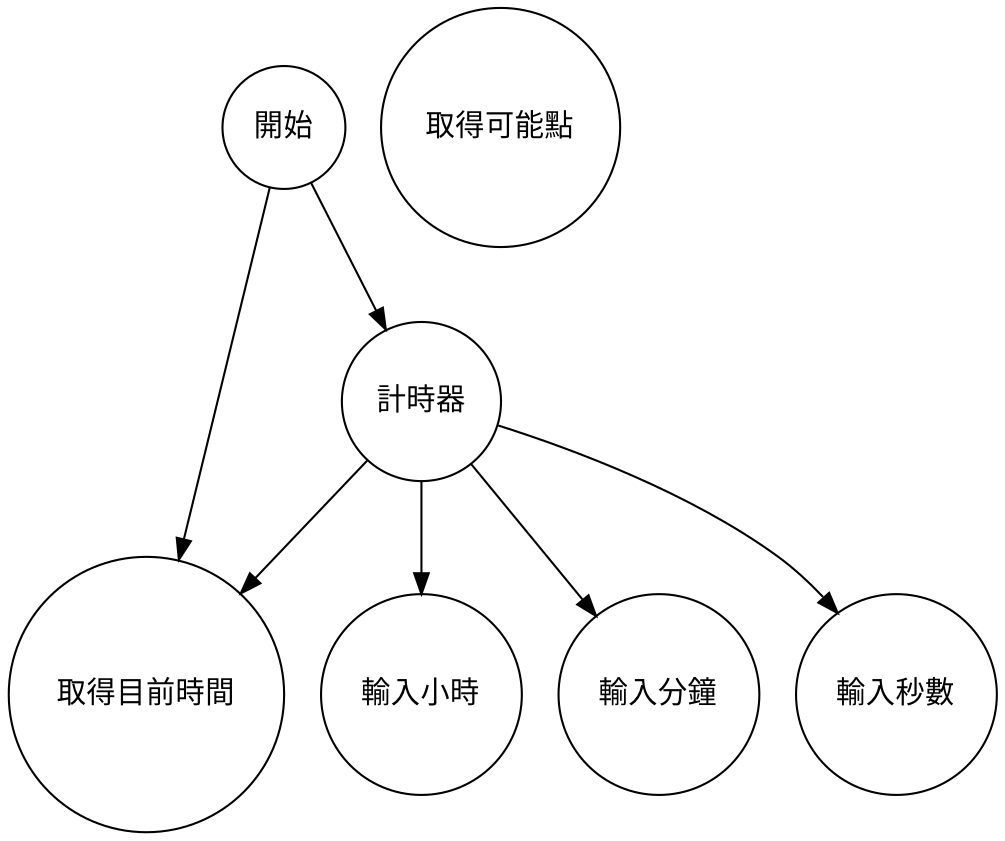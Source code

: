 strict digraph "" {
	開始	 [pos="0,0!",
		shape=circle];
	計時器	 [pos="5,2!",
		shape=circle];
	開始 -> 計時器;
	取得目前時間	 [pos="5,-2!",
		shape=circle];
	開始 -> 取得目前時間;
	計時器 -> 取得目前時間;
	輸入小時	 [pos="15,2!",
		shape=circle];
	計時器 -> 輸入小時;
	輸入分鐘	 [pos="15,0!",
		shape=circle];
	計時器 -> 輸入分鐘;
	輸入秒數	 [pos="15,-2!",
		shape=circle];
	計時器 -> 輸入秒數;
	取得可能點	 [pos="10,0!",
		shape=circle];
}
